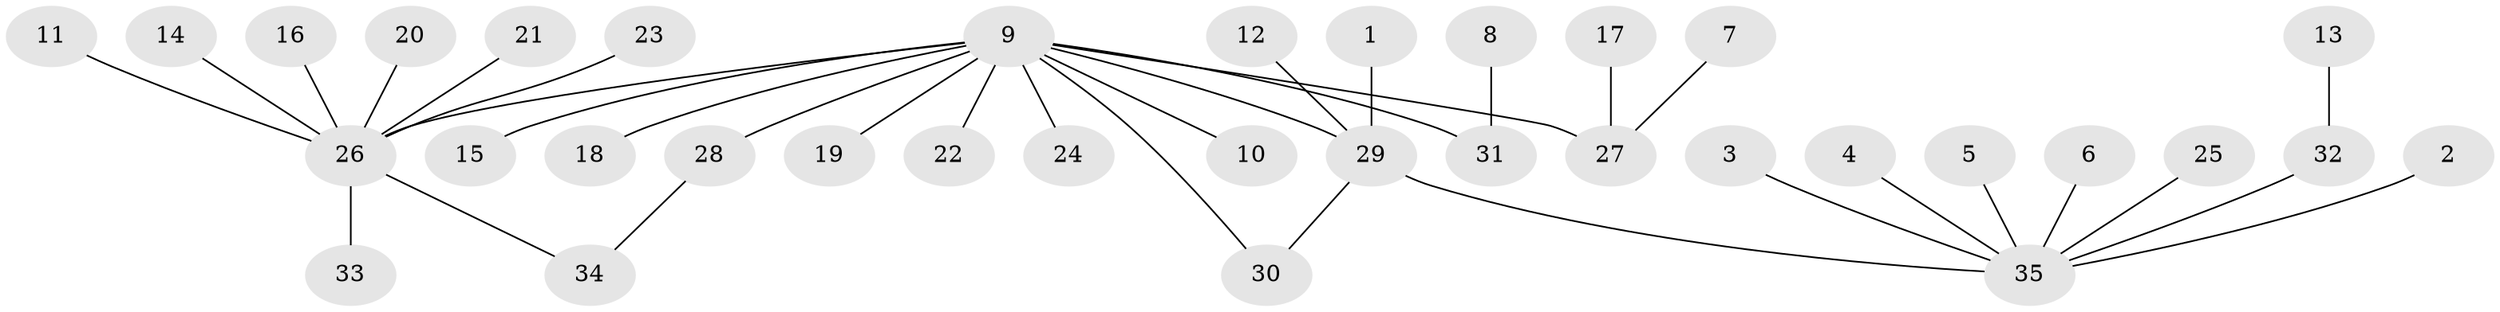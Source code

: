 // original degree distribution, {9: 0.028985507246376812, 7: 0.028985507246376812, 1: 0.6521739130434783, 4: 0.057971014492753624, 3: 0.10144927536231885, 10: 0.014492753623188406, 2: 0.11594202898550725}
// Generated by graph-tools (version 1.1) at 2025/49/03/09/25 03:49:59]
// undirected, 35 vertices, 36 edges
graph export_dot {
graph [start="1"]
  node [color=gray90,style=filled];
  1;
  2;
  3;
  4;
  5;
  6;
  7;
  8;
  9;
  10;
  11;
  12;
  13;
  14;
  15;
  16;
  17;
  18;
  19;
  20;
  21;
  22;
  23;
  24;
  25;
  26;
  27;
  28;
  29;
  30;
  31;
  32;
  33;
  34;
  35;
  1 -- 29 [weight=1.0];
  2 -- 35 [weight=1.0];
  3 -- 35 [weight=1.0];
  4 -- 35 [weight=1.0];
  5 -- 35 [weight=1.0];
  6 -- 35 [weight=1.0];
  7 -- 27 [weight=1.0];
  8 -- 31 [weight=1.0];
  9 -- 10 [weight=1.0];
  9 -- 15 [weight=1.0];
  9 -- 18 [weight=1.0];
  9 -- 19 [weight=1.0];
  9 -- 22 [weight=1.0];
  9 -- 24 [weight=1.0];
  9 -- 26 [weight=1.0];
  9 -- 27 [weight=1.0];
  9 -- 28 [weight=1.0];
  9 -- 29 [weight=1.0];
  9 -- 30 [weight=1.0];
  9 -- 31 [weight=1.0];
  11 -- 26 [weight=1.0];
  12 -- 29 [weight=1.0];
  13 -- 32 [weight=1.0];
  14 -- 26 [weight=1.0];
  16 -- 26 [weight=1.0];
  17 -- 27 [weight=1.0];
  20 -- 26 [weight=1.0];
  21 -- 26 [weight=1.0];
  23 -- 26 [weight=1.0];
  25 -- 35 [weight=1.0];
  26 -- 33 [weight=1.0];
  26 -- 34 [weight=1.0];
  28 -- 34 [weight=1.0];
  29 -- 30 [weight=1.0];
  29 -- 35 [weight=1.0];
  32 -- 35 [weight=1.0];
}

